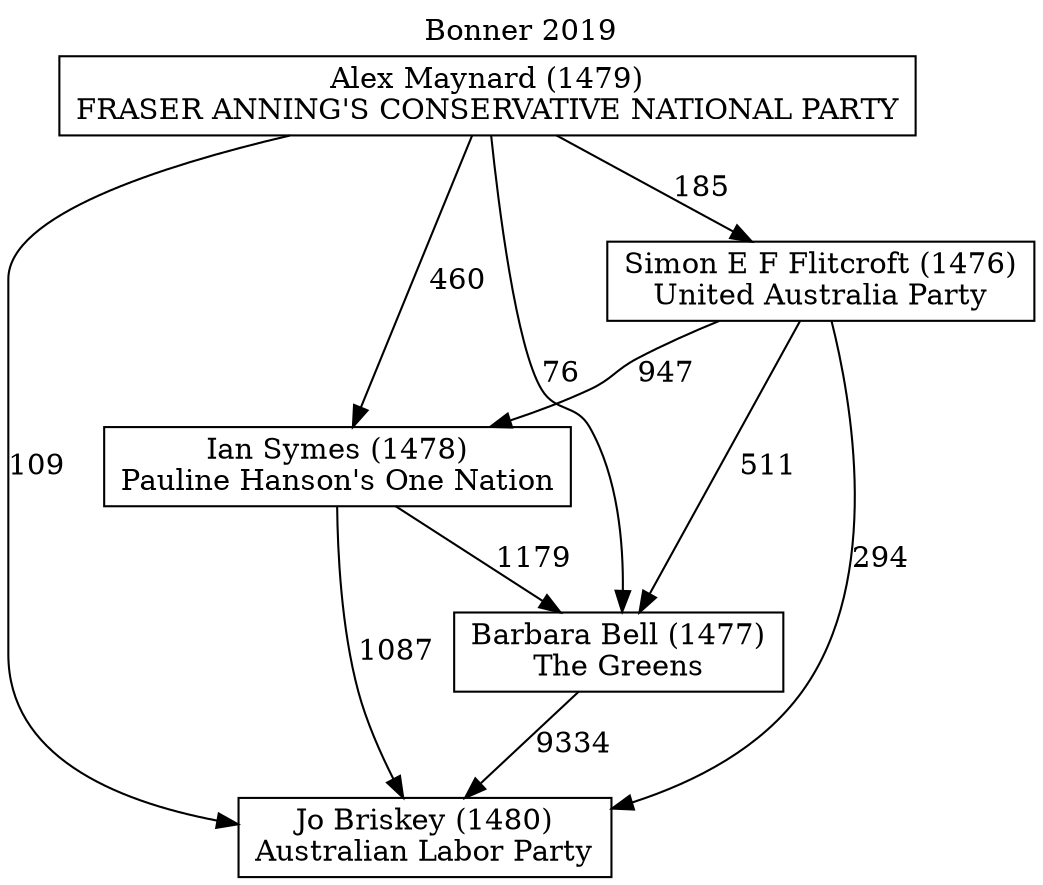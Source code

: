 // House preference flow
digraph "Jo Briskey (1480)_Bonner_2019" {
	graph [label="Bonner 2019" labelloc=t mclimit=10]
	node [shape=box]
	"Alex Maynard (1479)" [label="Alex Maynard (1479)
FRASER ANNING'S CONSERVATIVE NATIONAL PARTY"]
	"Barbara Bell (1477)" [label="Barbara Bell (1477)
The Greens"]
	"Ian Symes (1478)" [label="Ian Symes (1478)
Pauline Hanson's One Nation"]
	"Jo Briskey (1480)" [label="Jo Briskey (1480)
Australian Labor Party"]
	"Simon E F Flitcroft (1476)" [label="Simon E F Flitcroft (1476)
United Australia Party"]
	"Alex Maynard (1479)" -> "Barbara Bell (1477)" [label=76]
	"Alex Maynard (1479)" -> "Ian Symes (1478)" [label=460]
	"Alex Maynard (1479)" -> "Jo Briskey (1480)" [label=109]
	"Alex Maynard (1479)" -> "Simon E F Flitcroft (1476)" [label=185]
	"Barbara Bell (1477)" -> "Jo Briskey (1480)" [label=9334]
	"Ian Symes (1478)" -> "Barbara Bell (1477)" [label=1179]
	"Ian Symes (1478)" -> "Jo Briskey (1480)" [label=1087]
	"Simon E F Flitcroft (1476)" -> "Barbara Bell (1477)" [label=511]
	"Simon E F Flitcroft (1476)" -> "Ian Symes (1478)" [label=947]
	"Simon E F Flitcroft (1476)" -> "Jo Briskey (1480)" [label=294]
}
